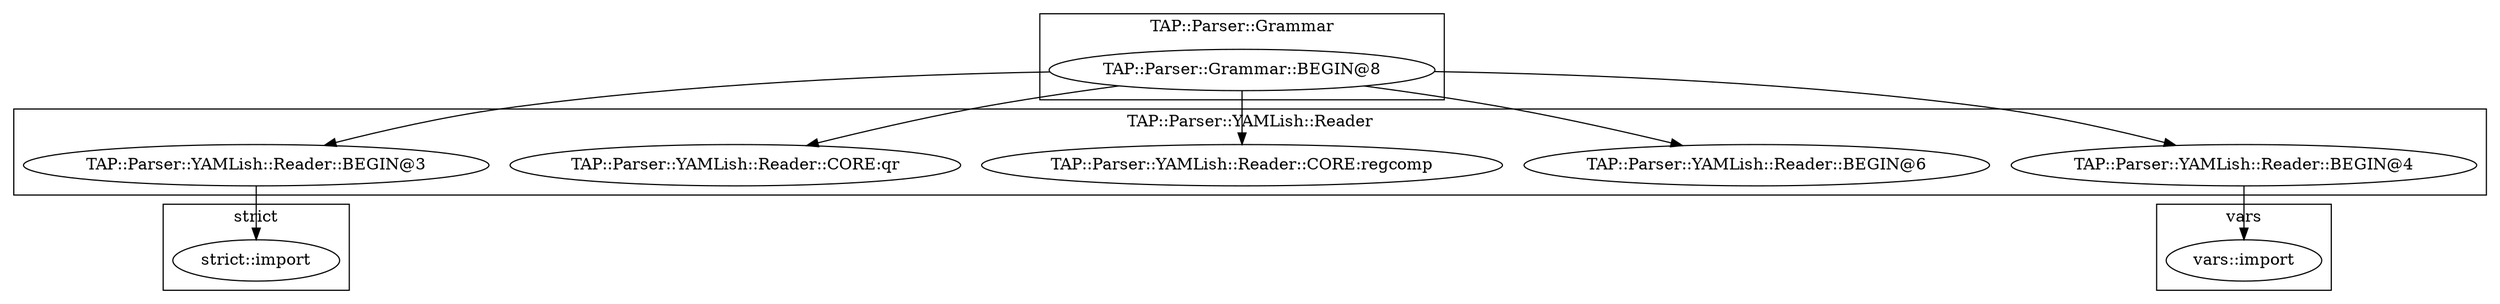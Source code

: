 digraph {
graph [overlap=false]
subgraph cluster_vars {
	label="vars";
	"vars::import";
}
subgraph cluster_strict {
	label="strict";
	"strict::import";
}
subgraph cluster_TAP_Parser_Grammar {
	label="TAP::Parser::Grammar";
	"TAP::Parser::Grammar::BEGIN@8";
}
subgraph cluster_TAP_Parser_YAMLish_Reader {
	label="TAP::Parser::YAMLish::Reader";
	"TAP::Parser::YAMLish::Reader::BEGIN@3";
	"TAP::Parser::YAMLish::Reader::BEGIN@6";
	"TAP::Parser::YAMLish::Reader::CORE:regcomp";
	"TAP::Parser::YAMLish::Reader::CORE:qr";
	"TAP::Parser::YAMLish::Reader::BEGIN@4";
}
"TAP::Parser::Grammar::BEGIN@8" -> "TAP::Parser::YAMLish::Reader::BEGIN@6";
"TAP::Parser::Grammar::BEGIN@8" -> "TAP::Parser::YAMLish::Reader::CORE:qr";
"TAP::Parser::Grammar::BEGIN@8" -> "TAP::Parser::YAMLish::Reader::BEGIN@4";
"TAP::Parser::Grammar::BEGIN@8" -> "TAP::Parser::YAMLish::Reader::BEGIN@3";
"TAP::Parser::Grammar::BEGIN@8" -> "TAP::Parser::YAMLish::Reader::CORE:regcomp";
"TAP::Parser::YAMLish::Reader::BEGIN@4" -> "vars::import";
"TAP::Parser::YAMLish::Reader::BEGIN@3" -> "strict::import";
}
